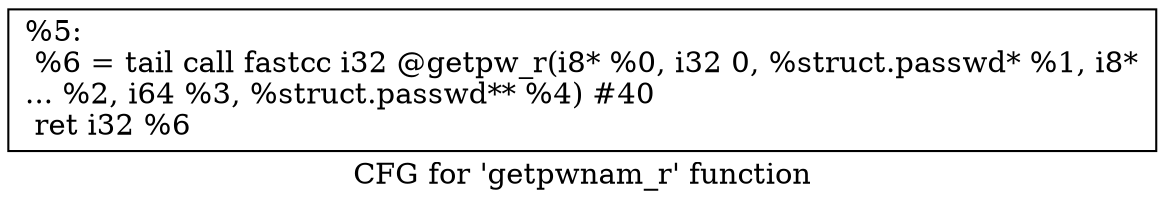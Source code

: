 digraph "CFG for 'getpwnam_r' function" {
	label="CFG for 'getpwnam_r' function";

	Node0x1e7c5d0 [shape=record,label="{%5:\l  %6 = tail call fastcc i32 @getpw_r(i8* %0, i32 0, %struct.passwd* %1, i8*\l... %2, i64 %3, %struct.passwd** %4) #40\l  ret i32 %6\l}"];
}
